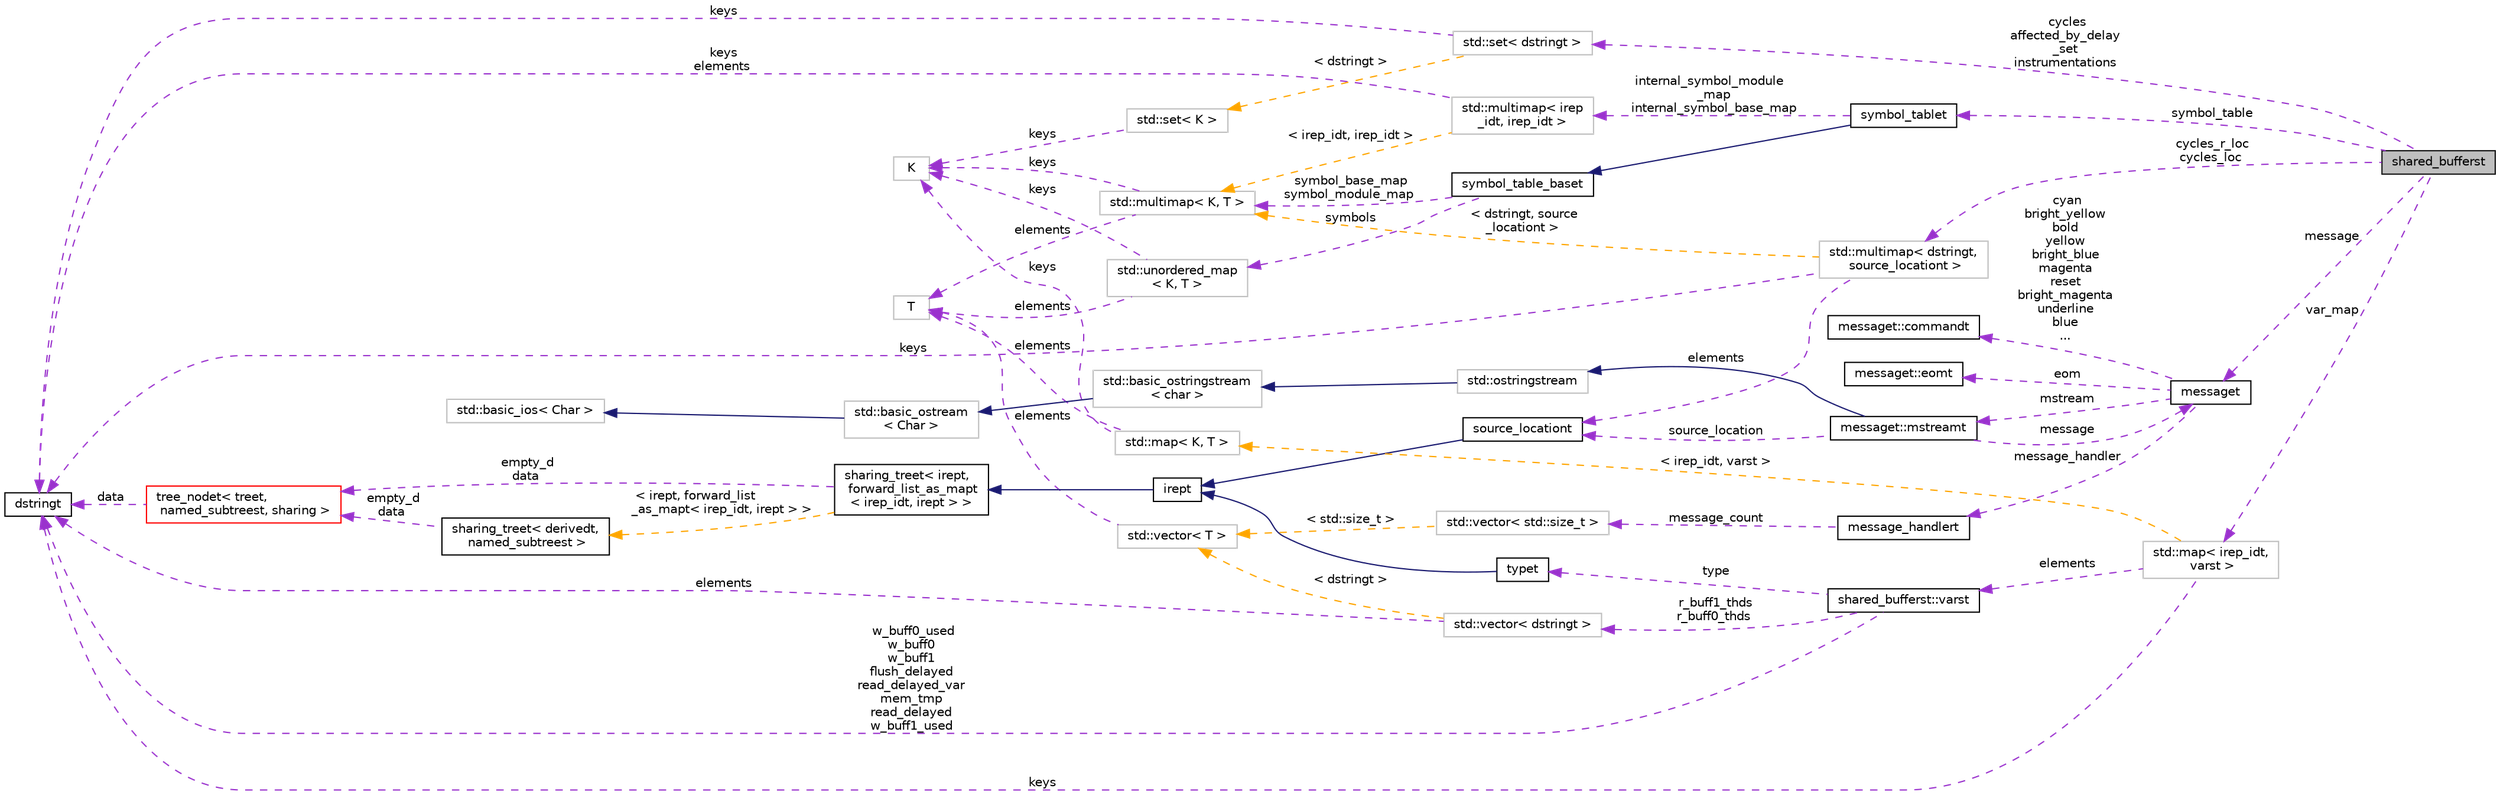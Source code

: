 digraph "shared_bufferst"
{
 // LATEX_PDF_SIZE
  bgcolor="transparent";
  edge [fontname="Helvetica",fontsize="10",labelfontname="Helvetica",labelfontsize="10"];
  node [fontname="Helvetica",fontsize="10",shape=record];
  rankdir="LR";
  Node1 [label="shared_bufferst",height=0.2,width=0.4,color="black", fillcolor="grey75", style="filled", fontcolor="black",tooltip=" "];
  Node2 -> Node1 [dir="back",color="darkorchid3",fontsize="10",style="dashed",label=" symbol_table" ,fontname="Helvetica"];
  Node2 [label="symbol_tablet",height=0.2,width=0.4,color="black",URL="$classsymbol__tablet.html",tooltip="The symbol table."];
  Node3 -> Node2 [dir="back",color="midnightblue",fontsize="10",style="solid",fontname="Helvetica"];
  Node3 [label="symbol_table_baset",height=0.2,width=0.4,color="black",URL="$classsymbol__table__baset.html",tooltip="The symbol table base class interface."];
  Node4 -> Node3 [dir="back",color="darkorchid3",fontsize="10",style="dashed",label=" symbol_base_map\nsymbol_module_map" ,fontname="Helvetica"];
  Node4 [label="std::multimap\< K, T \>",height=0.2,width=0.4,color="grey75",tooltip="STL class."];
  Node5 -> Node4 [dir="back",color="darkorchid3",fontsize="10",style="dashed",label=" keys" ,fontname="Helvetica"];
  Node5 [label="K",height=0.2,width=0.4,color="grey75",tooltip=" "];
  Node6 -> Node4 [dir="back",color="darkorchid3",fontsize="10",style="dashed",label=" elements" ,fontname="Helvetica"];
  Node6 [label="T",height=0.2,width=0.4,color="grey75",tooltip=" "];
  Node7 -> Node3 [dir="back",color="darkorchid3",fontsize="10",style="dashed",label=" symbols" ,fontname="Helvetica"];
  Node7 [label="std::unordered_map\l\< K, T \>",height=0.2,width=0.4,color="grey75",tooltip="STL class."];
  Node5 -> Node7 [dir="back",color="darkorchid3",fontsize="10",style="dashed",label=" keys" ,fontname="Helvetica"];
  Node6 -> Node7 [dir="back",color="darkorchid3",fontsize="10",style="dashed",label=" elements" ,fontname="Helvetica"];
  Node8 -> Node2 [dir="back",color="darkorchid3",fontsize="10",style="dashed",label=" internal_symbol_module\l_map\ninternal_symbol_base_map" ,fontname="Helvetica"];
  Node8 [label="std::multimap\< irep\l_idt, irep_idt \>",height=0.2,width=0.4,color="grey75",tooltip=" "];
  Node9 -> Node8 [dir="back",color="darkorchid3",fontsize="10",style="dashed",label=" keys\nelements" ,fontname="Helvetica"];
  Node9 [label="dstringt",height=0.2,width=0.4,color="black",URL="$classdstringt.html",tooltip="dstringt has one field, an unsigned integer no which is an index into a static table of strings."];
  Node4 -> Node8 [dir="back",color="orange",fontsize="10",style="dashed",label=" \< irep_idt, irep_idt \>" ,fontname="Helvetica"];
  Node10 -> Node1 [dir="back",color="darkorchid3",fontsize="10",style="dashed",label=" message" ,fontname="Helvetica"];
  Node10 [label="messaget",height=0.2,width=0.4,color="black",URL="$classmessaget.html",tooltip="Class that provides messages with a built-in verbosity 'level'."];
  Node11 -> Node10 [dir="back",color="darkorchid3",fontsize="10",style="dashed",label=" message_handler" ,fontname="Helvetica"];
  Node11 [label="message_handlert",height=0.2,width=0.4,color="black",URL="$classmessage__handlert.html",tooltip=" "];
  Node12 -> Node11 [dir="back",color="darkorchid3",fontsize="10",style="dashed",label=" message_count" ,fontname="Helvetica"];
  Node12 [label="std::vector\< std::size_t \>",height=0.2,width=0.4,color="grey75",tooltip=" "];
  Node13 -> Node12 [dir="back",color="orange",fontsize="10",style="dashed",label=" \< std::size_t \>" ,fontname="Helvetica"];
  Node13 [label="std::vector\< T \>",height=0.2,width=0.4,color="grey75",tooltip="STL class."];
  Node6 -> Node13 [dir="back",color="darkorchid3",fontsize="10",style="dashed",label=" elements" ,fontname="Helvetica"];
  Node14 -> Node10 [dir="back",color="darkorchid3",fontsize="10",style="dashed",label=" cyan\nbright_yellow\nbold\nyellow\nbright_blue\nmagenta\nreset\nbright_magenta\nunderline\nblue\n..." ,fontname="Helvetica"];
  Node14 [label="messaget::commandt",height=0.2,width=0.4,color="black",URL="$classmessaget_1_1commandt.html",tooltip=" "];
  Node15 -> Node10 [dir="back",color="darkorchid3",fontsize="10",style="dashed",label=" mstream" ,fontname="Helvetica"];
  Node15 [label="messaget::mstreamt",height=0.2,width=0.4,color="black",URL="$classmessaget_1_1mstreamt.html",tooltip=" "];
  Node16 -> Node15 [dir="back",color="midnightblue",fontsize="10",style="solid",fontname="Helvetica"];
  Node16 [label="std::ostringstream",height=0.2,width=0.4,color="grey75",tooltip="STL class."];
  Node17 -> Node16 [dir="back",color="midnightblue",fontsize="10",style="solid",fontname="Helvetica"];
  Node17 [label="std::basic_ostringstream\l\< char \>",height=0.2,width=0.4,color="grey75",tooltip="STL class."];
  Node18 -> Node17 [dir="back",color="midnightblue",fontsize="10",style="solid",fontname="Helvetica"];
  Node18 [label="std::basic_ostream\l\< Char \>",height=0.2,width=0.4,color="grey75",tooltip="STL class."];
  Node19 -> Node18 [dir="back",color="midnightblue",fontsize="10",style="solid",fontname="Helvetica"];
  Node19 [label="std::basic_ios\< Char \>",height=0.2,width=0.4,color="grey75",tooltip="STL class."];
  Node10 -> Node15 [dir="back",color="darkorchid3",fontsize="10",style="dashed",label=" message" ,fontname="Helvetica"];
  Node21 -> Node15 [dir="back",color="darkorchid3",fontsize="10",style="dashed",label=" source_location" ,fontname="Helvetica"];
  Node21 [label="source_locationt",height=0.2,width=0.4,color="black",URL="$classsource__locationt.html",tooltip=" "];
  Node22 -> Node21 [dir="back",color="midnightblue",fontsize="10",style="solid",fontname="Helvetica"];
  Node22 [label="irept",height=0.2,width=0.4,color="black",URL="$classirept.html",tooltip="There are a large number of kinds of tree structured or tree-like data in CPROVER."];
  Node23 -> Node22 [dir="back",color="midnightblue",fontsize="10",style="solid",fontname="Helvetica"];
  Node23 [label="sharing_treet\< irept,\l forward_list_as_mapt\l\< irep_idt, irept \> \>",height=0.2,width=0.4,color="black",URL="$classsharing__treet.html",tooltip=" "];
  Node24 -> Node23 [dir="back",color="darkorchid3",fontsize="10",style="dashed",label=" empty_d\ndata" ,fontname="Helvetica"];
  Node24 [label="tree_nodet\< treet,\l named_subtreest, sharing \>",height=0.2,width=0.4,color="red",URL="$classtree__nodet.html",tooltip="A node with data in a tree, it contains:"];
  Node9 -> Node24 [dir="back",color="darkorchid3",fontsize="10",style="dashed",label=" data" ,fontname="Helvetica"];
  Node27 -> Node23 [dir="back",color="orange",fontsize="10",style="dashed",label=" \< irept, forward_list\l_as_mapt\< irep_idt, irept \> \>" ,fontname="Helvetica"];
  Node27 [label="sharing_treet\< derivedt,\l named_subtreest \>",height=0.2,width=0.4,color="black",URL="$classsharing__treet.html",tooltip="Base class for tree-like data structures with sharing."];
  Node24 -> Node27 [dir="back",color="darkorchid3",fontsize="10",style="dashed",label=" empty_d\ndata" ,fontname="Helvetica"];
  Node28 -> Node10 [dir="back",color="darkorchid3",fontsize="10",style="dashed",label=" eom" ,fontname="Helvetica"];
  Node28 [label="messaget::eomt",height=0.2,width=0.4,color="black",URL="$classmessaget_1_1eomt.html",tooltip=" "];
  Node29 -> Node1 [dir="back",color="darkorchid3",fontsize="10",style="dashed",label=" cycles_r_loc\ncycles_loc" ,fontname="Helvetica"];
  Node29 [label="std::multimap\< dstringt,\l source_locationt \>",height=0.2,width=0.4,color="grey75",tooltip=" "];
  Node9 -> Node29 [dir="back",color="darkorchid3",fontsize="10",style="dashed",label=" keys" ,fontname="Helvetica"];
  Node21 -> Node29 [dir="back",color="darkorchid3",fontsize="10",style="dashed",label=" elements" ,fontname="Helvetica"];
  Node4 -> Node29 [dir="back",color="orange",fontsize="10",style="dashed",label=" \< dstringt, source\l_locationt \>" ,fontname="Helvetica"];
  Node30 -> Node1 [dir="back",color="darkorchid3",fontsize="10",style="dashed",label=" cycles\naffected_by_delay\l_set\ninstrumentations" ,fontname="Helvetica"];
  Node30 [label="std::set\< dstringt \>",height=0.2,width=0.4,color="grey75",tooltip=" "];
  Node9 -> Node30 [dir="back",color="darkorchid3",fontsize="10",style="dashed",label=" keys" ,fontname="Helvetica"];
  Node31 -> Node30 [dir="back",color="orange",fontsize="10",style="dashed",label=" \< dstringt \>" ,fontname="Helvetica"];
  Node31 [label="std::set\< K \>",height=0.2,width=0.4,color="grey75",tooltip="STL class."];
  Node5 -> Node31 [dir="back",color="darkorchid3",fontsize="10",style="dashed",label=" keys" ,fontname="Helvetica"];
  Node32 -> Node1 [dir="back",color="darkorchid3",fontsize="10",style="dashed",label=" var_map" ,fontname="Helvetica"];
  Node32 [label="std::map\< irep_idt,\l varst \>",height=0.2,width=0.4,color="grey75",tooltip=" "];
  Node33 -> Node32 [dir="back",color="darkorchid3",fontsize="10",style="dashed",label=" elements" ,fontname="Helvetica"];
  Node33 [label="shared_bufferst::varst",height=0.2,width=0.4,color="black",URL="$classshared__bufferst_1_1varst.html",tooltip=" "];
  Node34 -> Node33 [dir="back",color="darkorchid3",fontsize="10",style="dashed",label=" type" ,fontname="Helvetica"];
  Node34 [label="typet",height=0.2,width=0.4,color="black",URL="$classtypet.html",tooltip="The type of an expression, extends irept."];
  Node22 -> Node34 [dir="back",color="midnightblue",fontsize="10",style="solid",fontname="Helvetica"];
  Node9 -> Node33 [dir="back",color="darkorchid3",fontsize="10",style="dashed",label=" w_buff0_used\nw_buff0\nw_buff1\nflush_delayed\nread_delayed_var\nmem_tmp\nread_delayed\nw_buff1_used" ,fontname="Helvetica"];
  Node35 -> Node33 [dir="back",color="darkorchid3",fontsize="10",style="dashed",label=" r_buff1_thds\nr_buff0_thds" ,fontname="Helvetica"];
  Node35 [label="std::vector\< dstringt \>",height=0.2,width=0.4,color="grey75",tooltip=" "];
  Node9 -> Node35 [dir="back",color="darkorchid3",fontsize="10",style="dashed",label=" elements" ,fontname="Helvetica"];
  Node13 -> Node35 [dir="back",color="orange",fontsize="10",style="dashed",label=" \< dstringt \>" ,fontname="Helvetica"];
  Node9 -> Node32 [dir="back",color="darkorchid3",fontsize="10",style="dashed",label=" keys" ,fontname="Helvetica"];
  Node36 -> Node32 [dir="back",color="orange",fontsize="10",style="dashed",label=" \< irep_idt, varst \>" ,fontname="Helvetica"];
  Node36 [label="std::map\< K, T \>",height=0.2,width=0.4,color="grey75",tooltip="STL class."];
  Node5 -> Node36 [dir="back",color="darkorchid3",fontsize="10",style="dashed",label=" keys" ,fontname="Helvetica"];
  Node6 -> Node36 [dir="back",color="darkorchid3",fontsize="10",style="dashed",label=" elements" ,fontname="Helvetica"];
}
